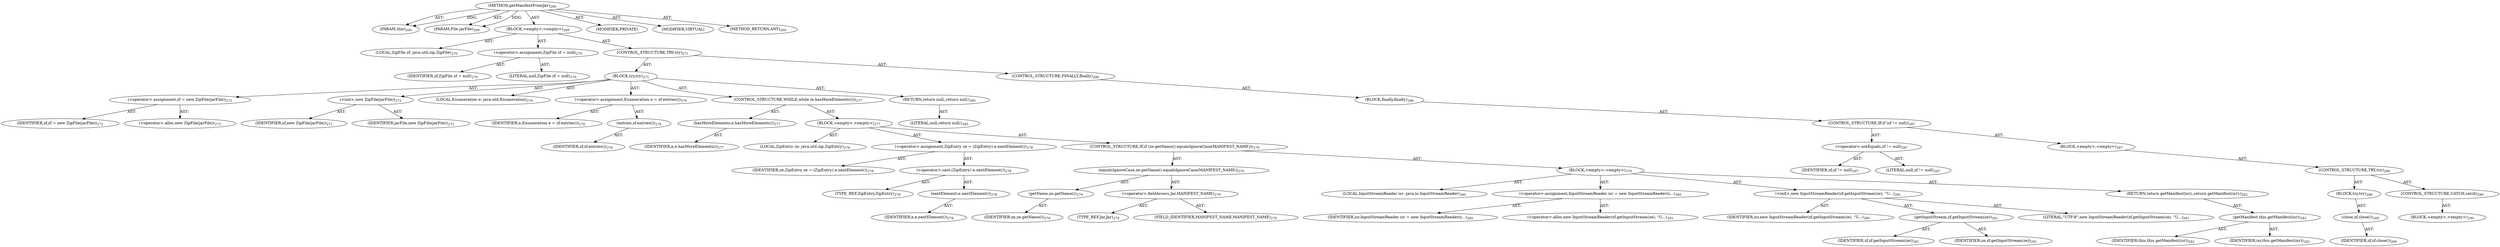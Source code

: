 digraph "getManifestFromJar" {  
"111669149704" [label = <(METHOD,getManifestFromJar)<SUB>269</SUB>> ]
"115964116997" [label = <(PARAM,this)<SUB>269</SUB>> ]
"115964117017" [label = <(PARAM,File jarFile)<SUB>269</SUB>> ]
"25769803799" [label = <(BLOCK,&lt;empty&gt;,&lt;empty&gt;)<SUB>269</SUB>> ]
"94489280518" [label = <(LOCAL,ZipFile zf: java.util.zip.ZipFile)<SUB>270</SUB>> ]
"30064771148" [label = <(&lt;operator&gt;.assignment,ZipFile zf = null)<SUB>270</SUB>> ]
"68719476834" [label = <(IDENTIFIER,zf,ZipFile zf = null)<SUB>270</SUB>> ]
"90194313235" [label = <(LITERAL,null,ZipFile zf = null)<SUB>270</SUB>> ]
"47244640268" [label = <(CONTROL_STRUCTURE,TRY,try)<SUB>271</SUB>> ]
"25769803800" [label = <(BLOCK,try,try)<SUB>271</SUB>> ]
"30064771149" [label = <(&lt;operator&gt;.assignment,zf = new ZipFile(jarFile))<SUB>272</SUB>> ]
"68719476835" [label = <(IDENTIFIER,zf,zf = new ZipFile(jarFile))<SUB>272</SUB>> ]
"30064771150" [label = <(&lt;operator&gt;.alloc,new ZipFile(jarFile))<SUB>272</SUB>> ]
"30064771151" [label = <(&lt;init&gt;,new ZipFile(jarFile))<SUB>272</SUB>> ]
"68719476836" [label = <(IDENTIFIER,zf,new ZipFile(jarFile))<SUB>272</SUB>> ]
"68719476837" [label = <(IDENTIFIER,jarFile,new ZipFile(jarFile))<SUB>272</SUB>> ]
"94489280519" [label = <(LOCAL,Enumeration e: java.util.Enumeration)<SUB>276</SUB>> ]
"30064771152" [label = <(&lt;operator&gt;.assignment,Enumeration e = zf.entries())<SUB>276</SUB>> ]
"68719476838" [label = <(IDENTIFIER,e,Enumeration e = zf.entries())<SUB>276</SUB>> ]
"30064771153" [label = <(entries,zf.entries())<SUB>276</SUB>> ]
"68719476839" [label = <(IDENTIFIER,zf,zf.entries())<SUB>276</SUB>> ]
"47244640269" [label = <(CONTROL_STRUCTURE,WHILE,while (e.hasMoreElements()))<SUB>277</SUB>> ]
"30064771154" [label = <(hasMoreElements,e.hasMoreElements())<SUB>277</SUB>> ]
"68719476840" [label = <(IDENTIFIER,e,e.hasMoreElements())<SUB>277</SUB>> ]
"25769803801" [label = <(BLOCK,&lt;empty&gt;,&lt;empty&gt;)<SUB>277</SUB>> ]
"94489280520" [label = <(LOCAL,ZipEntry ze: java.util.zip.ZipEntry)<SUB>278</SUB>> ]
"30064771155" [label = <(&lt;operator&gt;.assignment,ZipEntry ze = (ZipEntry) e.nextElement())<SUB>278</SUB>> ]
"68719476841" [label = <(IDENTIFIER,ze,ZipEntry ze = (ZipEntry) e.nextElement())<SUB>278</SUB>> ]
"30064771156" [label = <(&lt;operator&gt;.cast,(ZipEntry) e.nextElement())<SUB>278</SUB>> ]
"180388626432" [label = <(TYPE_REF,ZipEntry,ZipEntry)<SUB>278</SUB>> ]
"30064771157" [label = <(nextElement,e.nextElement())<SUB>278</SUB>> ]
"68719476842" [label = <(IDENTIFIER,e,e.nextElement())<SUB>278</SUB>> ]
"47244640270" [label = <(CONTROL_STRUCTURE,IF,if (ze.getName().equalsIgnoreCase(MANIFEST_NAME)))<SUB>279</SUB>> ]
"30064771158" [label = <(equalsIgnoreCase,ze.getName().equalsIgnoreCase(MANIFEST_NAME))<SUB>279</SUB>> ]
"30064771159" [label = <(getName,ze.getName())<SUB>279</SUB>> ]
"68719476843" [label = <(IDENTIFIER,ze,ze.getName())<SUB>279</SUB>> ]
"30064771160" [label = <(&lt;operator&gt;.fieldAccess,Jar.MANIFEST_NAME)<SUB>279</SUB>> ]
"180388626433" [label = <(TYPE_REF,Jar,Jar)<SUB>279</SUB>> ]
"55834574864" [label = <(FIELD_IDENTIFIER,MANIFEST_NAME,MANIFEST_NAME)<SUB>279</SUB>> ]
"25769803802" [label = <(BLOCK,&lt;empty&gt;,&lt;empty&gt;)<SUB>279</SUB>> ]
"94489280521" [label = <(LOCAL,InputStreamReader isr: java.io.InputStreamReader)<SUB>280</SUB>> ]
"30064771161" [label = <(&lt;operator&gt;.assignment,InputStreamReader isr = new InputStreamReader(z...)<SUB>280</SUB>> ]
"68719476844" [label = <(IDENTIFIER,isr,InputStreamReader isr = new InputStreamReader(z...)<SUB>280</SUB>> ]
"30064771162" [label = <(&lt;operator&gt;.alloc,new InputStreamReader(zf.getInputStream(ze), &quot;U...)<SUB>281</SUB>> ]
"30064771163" [label = <(&lt;init&gt;,new InputStreamReader(zf.getInputStream(ze), &quot;U...)<SUB>281</SUB>> ]
"68719476845" [label = <(IDENTIFIER,isr,new InputStreamReader(zf.getInputStream(ze), &quot;U...)<SUB>280</SUB>> ]
"30064771164" [label = <(getInputStream,zf.getInputStream(ze))<SUB>281</SUB>> ]
"68719476846" [label = <(IDENTIFIER,zf,zf.getInputStream(ze))<SUB>281</SUB>> ]
"68719476847" [label = <(IDENTIFIER,ze,zf.getInputStream(ze))<SUB>281</SUB>> ]
"90194313236" [label = <(LITERAL,&quot;UTF-8&quot;,new InputStreamReader(zf.getInputStream(ze), &quot;U...)<SUB>281</SUB>> ]
"146028888065" [label = <(RETURN,return getManifest(isr);,return getManifest(isr);)<SUB>282</SUB>> ]
"30064771165" [label = <(getManifest,this.getManifest(isr))<SUB>282</SUB>> ]
"68719476742" [label = <(IDENTIFIER,this,this.getManifest(isr))<SUB>282</SUB>> ]
"68719476848" [label = <(IDENTIFIER,isr,this.getManifest(isr))<SUB>282</SUB>> ]
"146028888066" [label = <(RETURN,return null;,return null;)<SUB>285</SUB>> ]
"90194313237" [label = <(LITERAL,null,return null;)<SUB>285</SUB>> ]
"47244640271" [label = <(CONTROL_STRUCTURE,FINALLY,finally)<SUB>286</SUB>> ]
"25769803803" [label = <(BLOCK,finally,finally)<SUB>286</SUB>> ]
"47244640272" [label = <(CONTROL_STRUCTURE,IF,if (zf != null))<SUB>287</SUB>> ]
"30064771166" [label = <(&lt;operator&gt;.notEquals,zf != null)<SUB>287</SUB>> ]
"68719476849" [label = <(IDENTIFIER,zf,zf != null)<SUB>287</SUB>> ]
"90194313238" [label = <(LITERAL,null,zf != null)<SUB>287</SUB>> ]
"25769803804" [label = <(BLOCK,&lt;empty&gt;,&lt;empty&gt;)<SUB>287</SUB>> ]
"47244640273" [label = <(CONTROL_STRUCTURE,TRY,try)<SUB>288</SUB>> ]
"25769803805" [label = <(BLOCK,try,try)<SUB>288</SUB>> ]
"30064771167" [label = <(close,zf.close())<SUB>289</SUB>> ]
"68719476850" [label = <(IDENTIFIER,zf,zf.close())<SUB>289</SUB>> ]
"47244640274" [label = <(CONTROL_STRUCTURE,CATCH,catch)<SUB>290</SUB>> ]
"25769803806" [label = <(BLOCK,&lt;empty&gt;,&lt;empty&gt;)<SUB>290</SUB>> ]
"133143986208" [label = <(MODIFIER,PRIVATE)> ]
"133143986209" [label = <(MODIFIER,VIRTUAL)> ]
"128849018888" [label = <(METHOD_RETURN,ANY)<SUB>269</SUB>> ]
  "111669149704" -> "115964116997"  [ label = "AST: "] 
  "111669149704" -> "115964117017"  [ label = "AST: "] 
  "111669149704" -> "25769803799"  [ label = "AST: "] 
  "111669149704" -> "133143986208"  [ label = "AST: "] 
  "111669149704" -> "133143986209"  [ label = "AST: "] 
  "111669149704" -> "128849018888"  [ label = "AST: "] 
  "25769803799" -> "94489280518"  [ label = "AST: "] 
  "25769803799" -> "30064771148"  [ label = "AST: "] 
  "25769803799" -> "47244640268"  [ label = "AST: "] 
  "30064771148" -> "68719476834"  [ label = "AST: "] 
  "30064771148" -> "90194313235"  [ label = "AST: "] 
  "47244640268" -> "25769803800"  [ label = "AST: "] 
  "47244640268" -> "47244640271"  [ label = "AST: "] 
  "25769803800" -> "30064771149"  [ label = "AST: "] 
  "25769803800" -> "30064771151"  [ label = "AST: "] 
  "25769803800" -> "94489280519"  [ label = "AST: "] 
  "25769803800" -> "30064771152"  [ label = "AST: "] 
  "25769803800" -> "47244640269"  [ label = "AST: "] 
  "25769803800" -> "146028888066"  [ label = "AST: "] 
  "30064771149" -> "68719476835"  [ label = "AST: "] 
  "30064771149" -> "30064771150"  [ label = "AST: "] 
  "30064771151" -> "68719476836"  [ label = "AST: "] 
  "30064771151" -> "68719476837"  [ label = "AST: "] 
  "30064771152" -> "68719476838"  [ label = "AST: "] 
  "30064771152" -> "30064771153"  [ label = "AST: "] 
  "30064771153" -> "68719476839"  [ label = "AST: "] 
  "47244640269" -> "30064771154"  [ label = "AST: "] 
  "47244640269" -> "25769803801"  [ label = "AST: "] 
  "30064771154" -> "68719476840"  [ label = "AST: "] 
  "25769803801" -> "94489280520"  [ label = "AST: "] 
  "25769803801" -> "30064771155"  [ label = "AST: "] 
  "25769803801" -> "47244640270"  [ label = "AST: "] 
  "30064771155" -> "68719476841"  [ label = "AST: "] 
  "30064771155" -> "30064771156"  [ label = "AST: "] 
  "30064771156" -> "180388626432"  [ label = "AST: "] 
  "30064771156" -> "30064771157"  [ label = "AST: "] 
  "30064771157" -> "68719476842"  [ label = "AST: "] 
  "47244640270" -> "30064771158"  [ label = "AST: "] 
  "47244640270" -> "25769803802"  [ label = "AST: "] 
  "30064771158" -> "30064771159"  [ label = "AST: "] 
  "30064771158" -> "30064771160"  [ label = "AST: "] 
  "30064771159" -> "68719476843"  [ label = "AST: "] 
  "30064771160" -> "180388626433"  [ label = "AST: "] 
  "30064771160" -> "55834574864"  [ label = "AST: "] 
  "25769803802" -> "94489280521"  [ label = "AST: "] 
  "25769803802" -> "30064771161"  [ label = "AST: "] 
  "25769803802" -> "30064771163"  [ label = "AST: "] 
  "25769803802" -> "146028888065"  [ label = "AST: "] 
  "30064771161" -> "68719476844"  [ label = "AST: "] 
  "30064771161" -> "30064771162"  [ label = "AST: "] 
  "30064771163" -> "68719476845"  [ label = "AST: "] 
  "30064771163" -> "30064771164"  [ label = "AST: "] 
  "30064771163" -> "90194313236"  [ label = "AST: "] 
  "30064771164" -> "68719476846"  [ label = "AST: "] 
  "30064771164" -> "68719476847"  [ label = "AST: "] 
  "146028888065" -> "30064771165"  [ label = "AST: "] 
  "30064771165" -> "68719476742"  [ label = "AST: "] 
  "30064771165" -> "68719476848"  [ label = "AST: "] 
  "146028888066" -> "90194313237"  [ label = "AST: "] 
  "47244640271" -> "25769803803"  [ label = "AST: "] 
  "25769803803" -> "47244640272"  [ label = "AST: "] 
  "47244640272" -> "30064771166"  [ label = "AST: "] 
  "47244640272" -> "25769803804"  [ label = "AST: "] 
  "30064771166" -> "68719476849"  [ label = "AST: "] 
  "30064771166" -> "90194313238"  [ label = "AST: "] 
  "25769803804" -> "47244640273"  [ label = "AST: "] 
  "47244640273" -> "25769803805"  [ label = "AST: "] 
  "47244640273" -> "47244640274"  [ label = "AST: "] 
  "25769803805" -> "30064771167"  [ label = "AST: "] 
  "30064771167" -> "68719476850"  [ label = "AST: "] 
  "47244640274" -> "25769803806"  [ label = "AST: "] 
  "111669149704" -> "115964116997"  [ label = "DDG: "] 
  "111669149704" -> "115964117017"  [ label = "DDG: "] 
}
